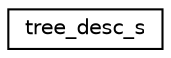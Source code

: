 digraph "Graphical Class Hierarchy"
{
 // LATEX_PDF_SIZE
  edge [fontname="Helvetica",fontsize="10",labelfontname="Helvetica",labelfontsize="10"];
  node [fontname="Helvetica",fontsize="10",shape=record];
  rankdir="LR";
  Node0 [label="tree_desc_s",height=0.2,width=0.4,color="black", fillcolor="white", style="filled",URL="$structtree__desc__s.html",tooltip=" "];
}
